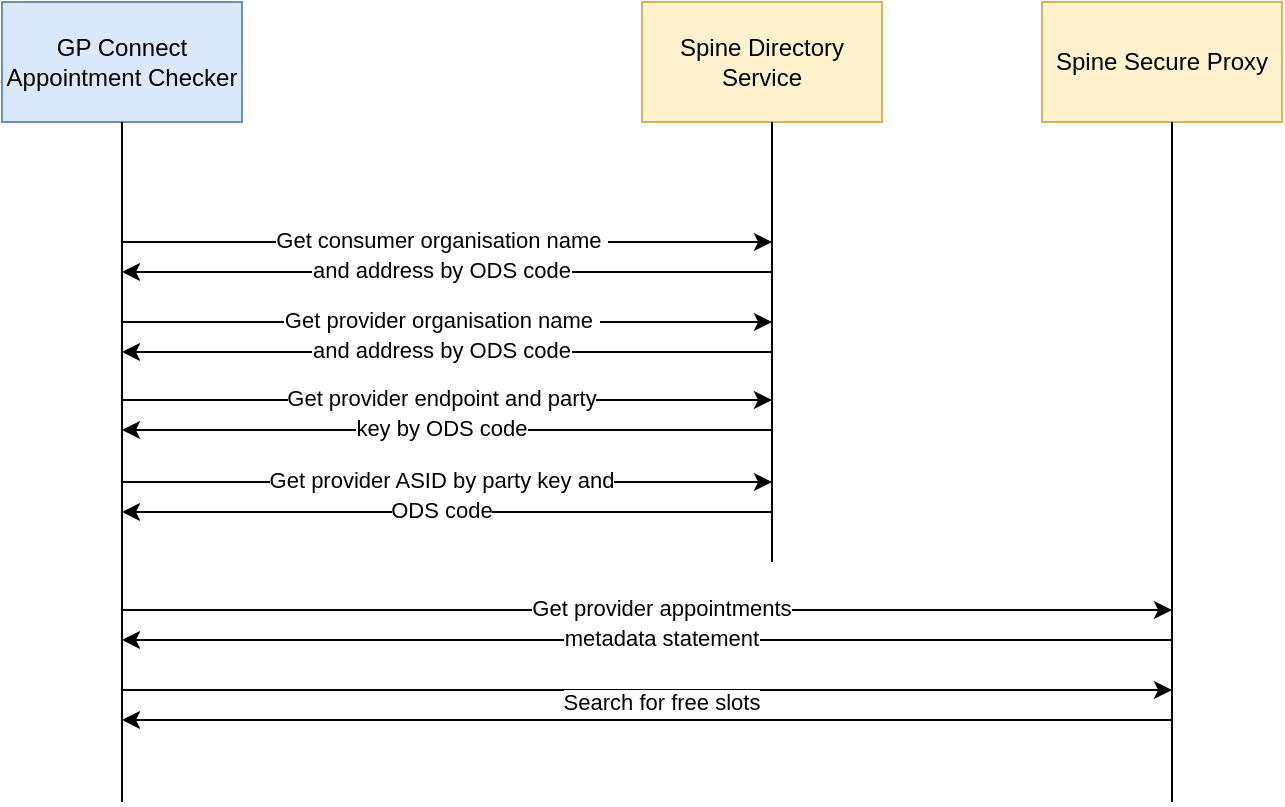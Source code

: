 <mxfile version="13.3.5" type="device"><diagram id="fqMyNkqQrsVJPZWXe5Y2" name="Page-1"><mxGraphModel dx="1092" dy="983" grid="0" gridSize="10" guides="1" tooltips="1" connect="1" arrows="1" fold="1" page="1" pageScale="1" pageWidth="1169" pageHeight="827" math="0" shadow="0"><root><mxCell id="0"/><mxCell id="1" parent="0"/><mxCell id="ZZZzy168DqiMY7Zx-eKV-1" value="GP Connect Appointment Checker" style="rounded=0;whiteSpace=wrap;html=1;fillColor=#dae8fc;strokeColor=#6c8ebf;" parent="1" vertex="1"><mxGeometry x="200" y="120" width="120" height="60" as="geometry"/></mxCell><mxCell id="ZZZzy168DqiMY7Zx-eKV-2" value="" style="endArrow=none;html=1;entryX=0.5;entryY=1;entryDx=0;entryDy=0;" parent="1" target="ZZZzy168DqiMY7Zx-eKV-1" edge="1"><mxGeometry width="50" height="50" relative="1" as="geometry"><mxPoint x="260" y="520" as="sourcePoint"/><mxPoint x="270" y="230" as="targetPoint"/></mxGeometry></mxCell><mxCell id="ZZZzy168DqiMY7Zx-eKV-3" value="Spine Directory Service" style="rounded=0;whiteSpace=wrap;html=1;fillColor=#fff2cc;strokeColor=#d6b656;" parent="1" vertex="1"><mxGeometry x="520" y="120" width="120" height="60" as="geometry"/></mxCell><mxCell id="ZZZzy168DqiMY7Zx-eKV-4" value="" style="endArrow=none;html=1;entryX=0.5;entryY=1;entryDx=0;entryDy=0;" parent="1" edge="1"><mxGeometry width="50" height="50" relative="1" as="geometry"><mxPoint x="585" y="280" as="sourcePoint"/><mxPoint x="585" y="180" as="targetPoint"/></mxGeometry></mxCell><mxCell id="ZZZzy168DqiMY7Zx-eKV-11" value="Spine Secure Proxy" style="rounded=0;whiteSpace=wrap;html=1;fillColor=#fff2cc;strokeColor=#d6b656;" parent="1" vertex="1"><mxGeometry x="720" y="120" width="120" height="60" as="geometry"/></mxCell><mxCell id="ZZZzy168DqiMY7Zx-eKV-12" value="" style="endArrow=none;html=1;entryX=0.5;entryY=1;entryDx=0;entryDy=0;" parent="1" edge="1"><mxGeometry width="50" height="50" relative="1" as="geometry"><mxPoint x="785" y="520" as="sourcePoint"/><mxPoint x="785" y="180" as="targetPoint"/></mxGeometry></mxCell><mxCell id="ZZZzy168DqiMY7Zx-eKV-15" value="" style="endArrow=none;html=1;entryX=0.5;entryY=1;entryDx=0;entryDy=0;" parent="1" edge="1"><mxGeometry width="50" height="50" relative="1" as="geometry"><mxPoint x="585" y="400" as="sourcePoint"/><mxPoint x="585" y="280" as="targetPoint"/></mxGeometry></mxCell><mxCell id="ZZZzy168DqiMY7Zx-eKV-18" value="" style="endArrow=classic;html=1;" parent="1" edge="1"><mxGeometry width="50" height="50" relative="1" as="geometry"><mxPoint x="585" y="255" as="sourcePoint"/><mxPoint x="260" y="255" as="targetPoint"/></mxGeometry></mxCell><mxCell id="ZZZzy168DqiMY7Zx-eKV-29" value="" style="endArrow=none;html=1;startArrow=classic;startFill=1;endFill=0;" parent="1" edge="1"><mxGeometry x="0.139" y="10" width="50" height="50" relative="1" as="geometry"><mxPoint x="585" y="240" as="sourcePoint"/><mxPoint x="260" y="240" as="targetPoint"/><mxPoint as="offset"/></mxGeometry></mxCell><mxCell id="ZZZzy168DqiMY7Zx-eKV-30" value="&lt;span style=&quot;font-size: 11px ; background-color: rgb(255 , 255 , 255)&quot;&gt;Get consumer organisation name&amp;nbsp;&lt;/span&gt;&lt;br style=&quot;font-size: 11px&quot;&gt;&lt;span style=&quot;font-size: 11px ; background-color: rgb(255 , 255 , 255)&quot;&gt;and address by ODS code&lt;/span&gt;" style="text;html=1;strokeColor=none;fillColor=none;align=center;verticalAlign=middle;whiteSpace=wrap;rounded=0;" parent="1" vertex="1"><mxGeometry x="330" y="236" width="180" height="20" as="geometry"/></mxCell><mxCell id="ZZZzy168DqiMY7Zx-eKV-32" value="" style="endArrow=classic;html=1;" parent="1" edge="1"><mxGeometry width="50" height="50" relative="1" as="geometry"><mxPoint x="585" y="295" as="sourcePoint"/><mxPoint x="260" y="295" as="targetPoint"/></mxGeometry></mxCell><mxCell id="ZZZzy168DqiMY7Zx-eKV-33" value="" style="endArrow=none;html=1;startArrow=classic;startFill=1;endFill=0;" parent="1" edge="1"><mxGeometry x="0.139" y="10" width="50" height="50" relative="1" as="geometry"><mxPoint x="585" y="280" as="sourcePoint"/><mxPoint x="260" y="280" as="targetPoint"/><mxPoint as="offset"/></mxGeometry></mxCell><mxCell id="ZZZzy168DqiMY7Zx-eKV-34" value="&lt;span style=&quot;font-size: 11px ; background-color: rgb(255 , 255 , 255)&quot;&gt;Get provider organisation name&amp;nbsp;&lt;/span&gt;&lt;br style=&quot;font-size: 11px&quot;&gt;&lt;span style=&quot;font-size: 11px ; background-color: rgb(255 , 255 , 255)&quot;&gt;and address by ODS code&lt;/span&gt;" style="text;html=1;strokeColor=none;fillColor=none;align=center;verticalAlign=middle;whiteSpace=wrap;rounded=0;" parent="1" vertex="1"><mxGeometry x="330" y="276" width="180" height="20" as="geometry"/></mxCell><mxCell id="ZZZzy168DqiMY7Zx-eKV-35" value="" style="endArrow=classic;html=1;" parent="1" edge="1"><mxGeometry width="50" height="50" relative="1" as="geometry"><mxPoint x="585" y="334" as="sourcePoint"/><mxPoint x="260" y="334" as="targetPoint"/></mxGeometry></mxCell><mxCell id="ZZZzy168DqiMY7Zx-eKV-36" value="" style="endArrow=none;html=1;startArrow=classic;startFill=1;endFill=0;" parent="1" edge="1"><mxGeometry x="0.139" y="10" width="50" height="50" relative="1" as="geometry"><mxPoint x="585" y="319" as="sourcePoint"/><mxPoint x="260" y="319" as="targetPoint"/><mxPoint as="offset"/></mxGeometry></mxCell><mxCell id="ZZZzy168DqiMY7Zx-eKV-37" value="&lt;span style=&quot;font-size: 11px ; background-color: rgb(255 , 255 , 255)&quot;&gt;Get provider endpoint and party key&lt;/span&gt;&lt;span style=&quot;font-size: 11px ; background-color: rgb(255 , 255 , 255)&quot;&gt;&amp;nbsp;by ODS code&lt;/span&gt;" style="text;html=1;strokeColor=none;fillColor=none;align=center;verticalAlign=middle;whiteSpace=wrap;rounded=0;" parent="1" vertex="1"><mxGeometry x="330" y="315" width="180" height="20" as="geometry"/></mxCell><mxCell id="ZZZzy168DqiMY7Zx-eKV-38" value="" style="endArrow=classic;html=1;" parent="1" edge="1"><mxGeometry width="50" height="50" relative="1" as="geometry"><mxPoint x="585" y="375" as="sourcePoint"/><mxPoint x="260" y="375" as="targetPoint"/></mxGeometry></mxCell><mxCell id="ZZZzy168DqiMY7Zx-eKV-39" value="" style="endArrow=none;html=1;startArrow=classic;startFill=1;endFill=0;" parent="1" edge="1"><mxGeometry x="0.139" y="10" width="50" height="50" relative="1" as="geometry"><mxPoint x="585" y="360" as="sourcePoint"/><mxPoint x="260" y="360" as="targetPoint"/><mxPoint as="offset"/></mxGeometry></mxCell><mxCell id="ZZZzy168DqiMY7Zx-eKV-40" value="&lt;span style=&quot;font-size: 11px ; background-color: rgb(255 , 255 , 255)&quot;&gt;Get provider ASID by party key and ODS code&lt;/span&gt;" style="text;html=1;strokeColor=none;fillColor=none;align=center;verticalAlign=middle;whiteSpace=wrap;rounded=0;" parent="1" vertex="1"><mxGeometry x="330" y="356" width="180" height="20" as="geometry"/></mxCell><mxCell id="ZZZzy168DqiMY7Zx-eKV-41" value="" style="endArrow=classic;html=1;" parent="1" edge="1"><mxGeometry width="50" height="50" relative="1" as="geometry"><mxPoint x="785" y="439" as="sourcePoint"/><mxPoint x="260" y="439" as="targetPoint"/></mxGeometry></mxCell><mxCell id="ZZZzy168DqiMY7Zx-eKV-42" value="" style="endArrow=none;html=1;startArrow=classic;startFill=1;endFill=0;" parent="1" edge="1"><mxGeometry x="0.139" y="10" width="50" height="50" relative="1" as="geometry"><mxPoint x="785" y="424" as="sourcePoint"/><mxPoint x="260" y="424" as="targetPoint"/><mxPoint as="offset"/></mxGeometry></mxCell><mxCell id="ZZZzy168DqiMY7Zx-eKV-43" value="&lt;span style=&quot;font-size: 11px ; background-color: rgb(255 , 255 , 255)&quot;&gt;Get provider appointments metadata statement&lt;/span&gt;" style="text;html=1;strokeColor=none;fillColor=none;align=center;verticalAlign=middle;whiteSpace=wrap;rounded=0;" parent="1" vertex="1"><mxGeometry x="440" y="420" width="180" height="20" as="geometry"/></mxCell><mxCell id="ZZZzy168DqiMY7Zx-eKV-44" value="" style="endArrow=classic;html=1;" parent="1" edge="1"><mxGeometry width="50" height="50" relative="1" as="geometry"><mxPoint x="785" y="479" as="sourcePoint"/><mxPoint x="260" y="479" as="targetPoint"/></mxGeometry></mxCell><mxCell id="ZZZzy168DqiMY7Zx-eKV-45" value="" style="endArrow=none;html=1;startArrow=classic;startFill=1;endFill=0;" parent="1" edge="1"><mxGeometry x="0.139" y="10" width="50" height="50" relative="1" as="geometry"><mxPoint x="785" y="464" as="sourcePoint"/><mxPoint x="260" y="464" as="targetPoint"/><mxPoint as="offset"/></mxGeometry></mxCell><mxCell id="ZZZzy168DqiMY7Zx-eKV-46" value="&lt;span style=&quot;font-size: 11px ; background-color: rgb(255 , 255 , 255)&quot;&gt;Search for free slots&lt;/span&gt;" style="text;html=1;strokeColor=none;fillColor=none;align=center;verticalAlign=middle;whiteSpace=wrap;rounded=0;" parent="1" vertex="1"><mxGeometry x="440" y="460" width="180" height="20" as="geometry"/></mxCell></root></mxGraphModel></diagram></mxfile>